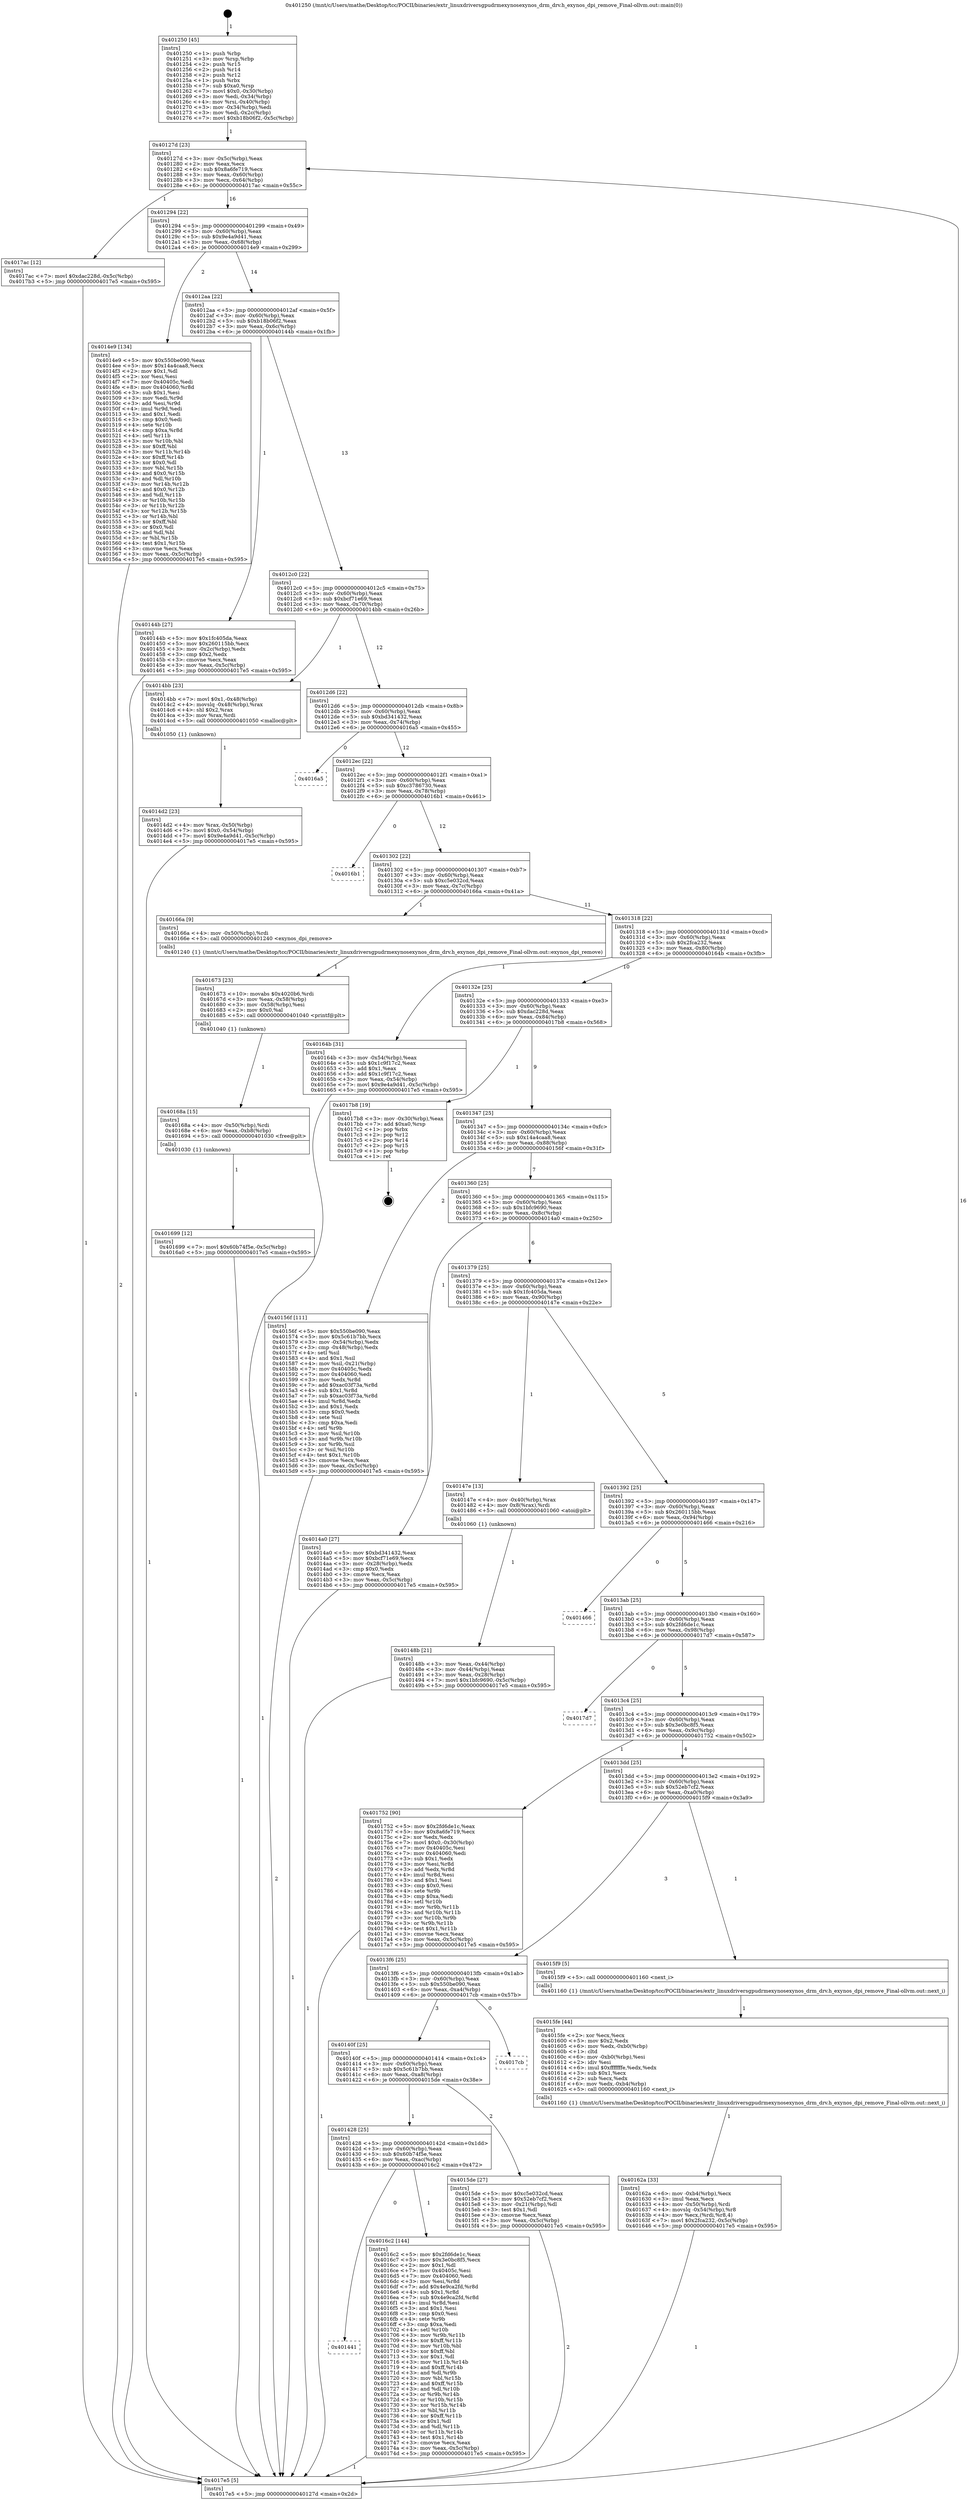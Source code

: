 digraph "0x401250" {
  label = "0x401250 (/mnt/c/Users/mathe/Desktop/tcc/POCII/binaries/extr_linuxdriversgpudrmexynosexynos_drm_drv.h_exynos_dpi_remove_Final-ollvm.out::main(0))"
  labelloc = "t"
  node[shape=record]

  Entry [label="",width=0.3,height=0.3,shape=circle,fillcolor=black,style=filled]
  "0x40127d" [label="{
     0x40127d [23]\l
     | [instrs]\l
     &nbsp;&nbsp;0x40127d \<+3\>: mov -0x5c(%rbp),%eax\l
     &nbsp;&nbsp;0x401280 \<+2\>: mov %eax,%ecx\l
     &nbsp;&nbsp;0x401282 \<+6\>: sub $0x8a6fe719,%ecx\l
     &nbsp;&nbsp;0x401288 \<+3\>: mov %eax,-0x60(%rbp)\l
     &nbsp;&nbsp;0x40128b \<+3\>: mov %ecx,-0x64(%rbp)\l
     &nbsp;&nbsp;0x40128e \<+6\>: je 00000000004017ac \<main+0x55c\>\l
  }"]
  "0x4017ac" [label="{
     0x4017ac [12]\l
     | [instrs]\l
     &nbsp;&nbsp;0x4017ac \<+7\>: movl $0xdac228d,-0x5c(%rbp)\l
     &nbsp;&nbsp;0x4017b3 \<+5\>: jmp 00000000004017e5 \<main+0x595\>\l
  }"]
  "0x401294" [label="{
     0x401294 [22]\l
     | [instrs]\l
     &nbsp;&nbsp;0x401294 \<+5\>: jmp 0000000000401299 \<main+0x49\>\l
     &nbsp;&nbsp;0x401299 \<+3\>: mov -0x60(%rbp),%eax\l
     &nbsp;&nbsp;0x40129c \<+5\>: sub $0x9e4a9d41,%eax\l
     &nbsp;&nbsp;0x4012a1 \<+3\>: mov %eax,-0x68(%rbp)\l
     &nbsp;&nbsp;0x4012a4 \<+6\>: je 00000000004014e9 \<main+0x299\>\l
  }"]
  Exit [label="",width=0.3,height=0.3,shape=circle,fillcolor=black,style=filled,peripheries=2]
  "0x4014e9" [label="{
     0x4014e9 [134]\l
     | [instrs]\l
     &nbsp;&nbsp;0x4014e9 \<+5\>: mov $0x550be090,%eax\l
     &nbsp;&nbsp;0x4014ee \<+5\>: mov $0x14a4caa8,%ecx\l
     &nbsp;&nbsp;0x4014f3 \<+2\>: mov $0x1,%dl\l
     &nbsp;&nbsp;0x4014f5 \<+2\>: xor %esi,%esi\l
     &nbsp;&nbsp;0x4014f7 \<+7\>: mov 0x40405c,%edi\l
     &nbsp;&nbsp;0x4014fe \<+8\>: mov 0x404060,%r8d\l
     &nbsp;&nbsp;0x401506 \<+3\>: sub $0x1,%esi\l
     &nbsp;&nbsp;0x401509 \<+3\>: mov %edi,%r9d\l
     &nbsp;&nbsp;0x40150c \<+3\>: add %esi,%r9d\l
     &nbsp;&nbsp;0x40150f \<+4\>: imul %r9d,%edi\l
     &nbsp;&nbsp;0x401513 \<+3\>: and $0x1,%edi\l
     &nbsp;&nbsp;0x401516 \<+3\>: cmp $0x0,%edi\l
     &nbsp;&nbsp;0x401519 \<+4\>: sete %r10b\l
     &nbsp;&nbsp;0x40151d \<+4\>: cmp $0xa,%r8d\l
     &nbsp;&nbsp;0x401521 \<+4\>: setl %r11b\l
     &nbsp;&nbsp;0x401525 \<+3\>: mov %r10b,%bl\l
     &nbsp;&nbsp;0x401528 \<+3\>: xor $0xff,%bl\l
     &nbsp;&nbsp;0x40152b \<+3\>: mov %r11b,%r14b\l
     &nbsp;&nbsp;0x40152e \<+4\>: xor $0xff,%r14b\l
     &nbsp;&nbsp;0x401532 \<+3\>: xor $0x0,%dl\l
     &nbsp;&nbsp;0x401535 \<+3\>: mov %bl,%r15b\l
     &nbsp;&nbsp;0x401538 \<+4\>: and $0x0,%r15b\l
     &nbsp;&nbsp;0x40153c \<+3\>: and %dl,%r10b\l
     &nbsp;&nbsp;0x40153f \<+3\>: mov %r14b,%r12b\l
     &nbsp;&nbsp;0x401542 \<+4\>: and $0x0,%r12b\l
     &nbsp;&nbsp;0x401546 \<+3\>: and %dl,%r11b\l
     &nbsp;&nbsp;0x401549 \<+3\>: or %r10b,%r15b\l
     &nbsp;&nbsp;0x40154c \<+3\>: or %r11b,%r12b\l
     &nbsp;&nbsp;0x40154f \<+3\>: xor %r12b,%r15b\l
     &nbsp;&nbsp;0x401552 \<+3\>: or %r14b,%bl\l
     &nbsp;&nbsp;0x401555 \<+3\>: xor $0xff,%bl\l
     &nbsp;&nbsp;0x401558 \<+3\>: or $0x0,%dl\l
     &nbsp;&nbsp;0x40155b \<+2\>: and %dl,%bl\l
     &nbsp;&nbsp;0x40155d \<+3\>: or %bl,%r15b\l
     &nbsp;&nbsp;0x401560 \<+4\>: test $0x1,%r15b\l
     &nbsp;&nbsp;0x401564 \<+3\>: cmovne %ecx,%eax\l
     &nbsp;&nbsp;0x401567 \<+3\>: mov %eax,-0x5c(%rbp)\l
     &nbsp;&nbsp;0x40156a \<+5\>: jmp 00000000004017e5 \<main+0x595\>\l
  }"]
  "0x4012aa" [label="{
     0x4012aa [22]\l
     | [instrs]\l
     &nbsp;&nbsp;0x4012aa \<+5\>: jmp 00000000004012af \<main+0x5f\>\l
     &nbsp;&nbsp;0x4012af \<+3\>: mov -0x60(%rbp),%eax\l
     &nbsp;&nbsp;0x4012b2 \<+5\>: sub $0xb18b06f2,%eax\l
     &nbsp;&nbsp;0x4012b7 \<+3\>: mov %eax,-0x6c(%rbp)\l
     &nbsp;&nbsp;0x4012ba \<+6\>: je 000000000040144b \<main+0x1fb\>\l
  }"]
  "0x401441" [label="{
     0x401441\l
  }", style=dashed]
  "0x40144b" [label="{
     0x40144b [27]\l
     | [instrs]\l
     &nbsp;&nbsp;0x40144b \<+5\>: mov $0x1fc405da,%eax\l
     &nbsp;&nbsp;0x401450 \<+5\>: mov $0x260115bb,%ecx\l
     &nbsp;&nbsp;0x401455 \<+3\>: mov -0x2c(%rbp),%edx\l
     &nbsp;&nbsp;0x401458 \<+3\>: cmp $0x2,%edx\l
     &nbsp;&nbsp;0x40145b \<+3\>: cmovne %ecx,%eax\l
     &nbsp;&nbsp;0x40145e \<+3\>: mov %eax,-0x5c(%rbp)\l
     &nbsp;&nbsp;0x401461 \<+5\>: jmp 00000000004017e5 \<main+0x595\>\l
  }"]
  "0x4012c0" [label="{
     0x4012c0 [22]\l
     | [instrs]\l
     &nbsp;&nbsp;0x4012c0 \<+5\>: jmp 00000000004012c5 \<main+0x75\>\l
     &nbsp;&nbsp;0x4012c5 \<+3\>: mov -0x60(%rbp),%eax\l
     &nbsp;&nbsp;0x4012c8 \<+5\>: sub $0xbcf71e69,%eax\l
     &nbsp;&nbsp;0x4012cd \<+3\>: mov %eax,-0x70(%rbp)\l
     &nbsp;&nbsp;0x4012d0 \<+6\>: je 00000000004014bb \<main+0x26b\>\l
  }"]
  "0x4017e5" [label="{
     0x4017e5 [5]\l
     | [instrs]\l
     &nbsp;&nbsp;0x4017e5 \<+5\>: jmp 000000000040127d \<main+0x2d\>\l
  }"]
  "0x401250" [label="{
     0x401250 [45]\l
     | [instrs]\l
     &nbsp;&nbsp;0x401250 \<+1\>: push %rbp\l
     &nbsp;&nbsp;0x401251 \<+3\>: mov %rsp,%rbp\l
     &nbsp;&nbsp;0x401254 \<+2\>: push %r15\l
     &nbsp;&nbsp;0x401256 \<+2\>: push %r14\l
     &nbsp;&nbsp;0x401258 \<+2\>: push %r12\l
     &nbsp;&nbsp;0x40125a \<+1\>: push %rbx\l
     &nbsp;&nbsp;0x40125b \<+7\>: sub $0xa0,%rsp\l
     &nbsp;&nbsp;0x401262 \<+7\>: movl $0x0,-0x30(%rbp)\l
     &nbsp;&nbsp;0x401269 \<+3\>: mov %edi,-0x34(%rbp)\l
     &nbsp;&nbsp;0x40126c \<+4\>: mov %rsi,-0x40(%rbp)\l
     &nbsp;&nbsp;0x401270 \<+3\>: mov -0x34(%rbp),%edi\l
     &nbsp;&nbsp;0x401273 \<+3\>: mov %edi,-0x2c(%rbp)\l
     &nbsp;&nbsp;0x401276 \<+7\>: movl $0xb18b06f2,-0x5c(%rbp)\l
  }"]
  "0x4016c2" [label="{
     0x4016c2 [144]\l
     | [instrs]\l
     &nbsp;&nbsp;0x4016c2 \<+5\>: mov $0x2fd6de1c,%eax\l
     &nbsp;&nbsp;0x4016c7 \<+5\>: mov $0x3e0bc8f5,%ecx\l
     &nbsp;&nbsp;0x4016cc \<+2\>: mov $0x1,%dl\l
     &nbsp;&nbsp;0x4016ce \<+7\>: mov 0x40405c,%esi\l
     &nbsp;&nbsp;0x4016d5 \<+7\>: mov 0x404060,%edi\l
     &nbsp;&nbsp;0x4016dc \<+3\>: mov %esi,%r8d\l
     &nbsp;&nbsp;0x4016df \<+7\>: add $0x4e9ca2fd,%r8d\l
     &nbsp;&nbsp;0x4016e6 \<+4\>: sub $0x1,%r8d\l
     &nbsp;&nbsp;0x4016ea \<+7\>: sub $0x4e9ca2fd,%r8d\l
     &nbsp;&nbsp;0x4016f1 \<+4\>: imul %r8d,%esi\l
     &nbsp;&nbsp;0x4016f5 \<+3\>: and $0x1,%esi\l
     &nbsp;&nbsp;0x4016f8 \<+3\>: cmp $0x0,%esi\l
     &nbsp;&nbsp;0x4016fb \<+4\>: sete %r9b\l
     &nbsp;&nbsp;0x4016ff \<+3\>: cmp $0xa,%edi\l
     &nbsp;&nbsp;0x401702 \<+4\>: setl %r10b\l
     &nbsp;&nbsp;0x401706 \<+3\>: mov %r9b,%r11b\l
     &nbsp;&nbsp;0x401709 \<+4\>: xor $0xff,%r11b\l
     &nbsp;&nbsp;0x40170d \<+3\>: mov %r10b,%bl\l
     &nbsp;&nbsp;0x401710 \<+3\>: xor $0xff,%bl\l
     &nbsp;&nbsp;0x401713 \<+3\>: xor $0x1,%dl\l
     &nbsp;&nbsp;0x401716 \<+3\>: mov %r11b,%r14b\l
     &nbsp;&nbsp;0x401719 \<+4\>: and $0xff,%r14b\l
     &nbsp;&nbsp;0x40171d \<+3\>: and %dl,%r9b\l
     &nbsp;&nbsp;0x401720 \<+3\>: mov %bl,%r15b\l
     &nbsp;&nbsp;0x401723 \<+4\>: and $0xff,%r15b\l
     &nbsp;&nbsp;0x401727 \<+3\>: and %dl,%r10b\l
     &nbsp;&nbsp;0x40172a \<+3\>: or %r9b,%r14b\l
     &nbsp;&nbsp;0x40172d \<+3\>: or %r10b,%r15b\l
     &nbsp;&nbsp;0x401730 \<+3\>: xor %r15b,%r14b\l
     &nbsp;&nbsp;0x401733 \<+3\>: or %bl,%r11b\l
     &nbsp;&nbsp;0x401736 \<+4\>: xor $0xff,%r11b\l
     &nbsp;&nbsp;0x40173a \<+3\>: or $0x1,%dl\l
     &nbsp;&nbsp;0x40173d \<+3\>: and %dl,%r11b\l
     &nbsp;&nbsp;0x401740 \<+3\>: or %r11b,%r14b\l
     &nbsp;&nbsp;0x401743 \<+4\>: test $0x1,%r14b\l
     &nbsp;&nbsp;0x401747 \<+3\>: cmovne %ecx,%eax\l
     &nbsp;&nbsp;0x40174a \<+3\>: mov %eax,-0x5c(%rbp)\l
     &nbsp;&nbsp;0x40174d \<+5\>: jmp 00000000004017e5 \<main+0x595\>\l
  }"]
  "0x4014bb" [label="{
     0x4014bb [23]\l
     | [instrs]\l
     &nbsp;&nbsp;0x4014bb \<+7\>: movl $0x1,-0x48(%rbp)\l
     &nbsp;&nbsp;0x4014c2 \<+4\>: movslq -0x48(%rbp),%rax\l
     &nbsp;&nbsp;0x4014c6 \<+4\>: shl $0x2,%rax\l
     &nbsp;&nbsp;0x4014ca \<+3\>: mov %rax,%rdi\l
     &nbsp;&nbsp;0x4014cd \<+5\>: call 0000000000401050 \<malloc@plt\>\l
     | [calls]\l
     &nbsp;&nbsp;0x401050 \{1\} (unknown)\l
  }"]
  "0x4012d6" [label="{
     0x4012d6 [22]\l
     | [instrs]\l
     &nbsp;&nbsp;0x4012d6 \<+5\>: jmp 00000000004012db \<main+0x8b\>\l
     &nbsp;&nbsp;0x4012db \<+3\>: mov -0x60(%rbp),%eax\l
     &nbsp;&nbsp;0x4012de \<+5\>: sub $0xbd341432,%eax\l
     &nbsp;&nbsp;0x4012e3 \<+3\>: mov %eax,-0x74(%rbp)\l
     &nbsp;&nbsp;0x4012e6 \<+6\>: je 00000000004016a5 \<main+0x455\>\l
  }"]
  "0x401699" [label="{
     0x401699 [12]\l
     | [instrs]\l
     &nbsp;&nbsp;0x401699 \<+7\>: movl $0x60b74f5e,-0x5c(%rbp)\l
     &nbsp;&nbsp;0x4016a0 \<+5\>: jmp 00000000004017e5 \<main+0x595\>\l
  }"]
  "0x4016a5" [label="{
     0x4016a5\l
  }", style=dashed]
  "0x4012ec" [label="{
     0x4012ec [22]\l
     | [instrs]\l
     &nbsp;&nbsp;0x4012ec \<+5\>: jmp 00000000004012f1 \<main+0xa1\>\l
     &nbsp;&nbsp;0x4012f1 \<+3\>: mov -0x60(%rbp),%eax\l
     &nbsp;&nbsp;0x4012f4 \<+5\>: sub $0xc3786730,%eax\l
     &nbsp;&nbsp;0x4012f9 \<+3\>: mov %eax,-0x78(%rbp)\l
     &nbsp;&nbsp;0x4012fc \<+6\>: je 00000000004016b1 \<main+0x461\>\l
  }"]
  "0x40168a" [label="{
     0x40168a [15]\l
     | [instrs]\l
     &nbsp;&nbsp;0x40168a \<+4\>: mov -0x50(%rbp),%rdi\l
     &nbsp;&nbsp;0x40168e \<+6\>: mov %eax,-0xb8(%rbp)\l
     &nbsp;&nbsp;0x401694 \<+5\>: call 0000000000401030 \<free@plt\>\l
     | [calls]\l
     &nbsp;&nbsp;0x401030 \{1\} (unknown)\l
  }"]
  "0x4016b1" [label="{
     0x4016b1\l
  }", style=dashed]
  "0x401302" [label="{
     0x401302 [22]\l
     | [instrs]\l
     &nbsp;&nbsp;0x401302 \<+5\>: jmp 0000000000401307 \<main+0xb7\>\l
     &nbsp;&nbsp;0x401307 \<+3\>: mov -0x60(%rbp),%eax\l
     &nbsp;&nbsp;0x40130a \<+5\>: sub $0xc5e032cd,%eax\l
     &nbsp;&nbsp;0x40130f \<+3\>: mov %eax,-0x7c(%rbp)\l
     &nbsp;&nbsp;0x401312 \<+6\>: je 000000000040166a \<main+0x41a\>\l
  }"]
  "0x401673" [label="{
     0x401673 [23]\l
     | [instrs]\l
     &nbsp;&nbsp;0x401673 \<+10\>: movabs $0x4020b6,%rdi\l
     &nbsp;&nbsp;0x40167d \<+3\>: mov %eax,-0x58(%rbp)\l
     &nbsp;&nbsp;0x401680 \<+3\>: mov -0x58(%rbp),%esi\l
     &nbsp;&nbsp;0x401683 \<+2\>: mov $0x0,%al\l
     &nbsp;&nbsp;0x401685 \<+5\>: call 0000000000401040 \<printf@plt\>\l
     | [calls]\l
     &nbsp;&nbsp;0x401040 \{1\} (unknown)\l
  }"]
  "0x40166a" [label="{
     0x40166a [9]\l
     | [instrs]\l
     &nbsp;&nbsp;0x40166a \<+4\>: mov -0x50(%rbp),%rdi\l
     &nbsp;&nbsp;0x40166e \<+5\>: call 0000000000401240 \<exynos_dpi_remove\>\l
     | [calls]\l
     &nbsp;&nbsp;0x401240 \{1\} (/mnt/c/Users/mathe/Desktop/tcc/POCII/binaries/extr_linuxdriversgpudrmexynosexynos_drm_drv.h_exynos_dpi_remove_Final-ollvm.out::exynos_dpi_remove)\l
  }"]
  "0x401318" [label="{
     0x401318 [22]\l
     | [instrs]\l
     &nbsp;&nbsp;0x401318 \<+5\>: jmp 000000000040131d \<main+0xcd\>\l
     &nbsp;&nbsp;0x40131d \<+3\>: mov -0x60(%rbp),%eax\l
     &nbsp;&nbsp;0x401320 \<+5\>: sub $0x2fca232,%eax\l
     &nbsp;&nbsp;0x401325 \<+3\>: mov %eax,-0x80(%rbp)\l
     &nbsp;&nbsp;0x401328 \<+6\>: je 000000000040164b \<main+0x3fb\>\l
  }"]
  "0x40162a" [label="{
     0x40162a [33]\l
     | [instrs]\l
     &nbsp;&nbsp;0x40162a \<+6\>: mov -0xb4(%rbp),%ecx\l
     &nbsp;&nbsp;0x401630 \<+3\>: imul %eax,%ecx\l
     &nbsp;&nbsp;0x401633 \<+4\>: mov -0x50(%rbp),%rdi\l
     &nbsp;&nbsp;0x401637 \<+4\>: movslq -0x54(%rbp),%r8\l
     &nbsp;&nbsp;0x40163b \<+4\>: mov %ecx,(%rdi,%r8,4)\l
     &nbsp;&nbsp;0x40163f \<+7\>: movl $0x2fca232,-0x5c(%rbp)\l
     &nbsp;&nbsp;0x401646 \<+5\>: jmp 00000000004017e5 \<main+0x595\>\l
  }"]
  "0x40164b" [label="{
     0x40164b [31]\l
     | [instrs]\l
     &nbsp;&nbsp;0x40164b \<+3\>: mov -0x54(%rbp),%eax\l
     &nbsp;&nbsp;0x40164e \<+5\>: sub $0x1c9f17c2,%eax\l
     &nbsp;&nbsp;0x401653 \<+3\>: add $0x1,%eax\l
     &nbsp;&nbsp;0x401656 \<+5\>: add $0x1c9f17c2,%eax\l
     &nbsp;&nbsp;0x40165b \<+3\>: mov %eax,-0x54(%rbp)\l
     &nbsp;&nbsp;0x40165e \<+7\>: movl $0x9e4a9d41,-0x5c(%rbp)\l
     &nbsp;&nbsp;0x401665 \<+5\>: jmp 00000000004017e5 \<main+0x595\>\l
  }"]
  "0x40132e" [label="{
     0x40132e [25]\l
     | [instrs]\l
     &nbsp;&nbsp;0x40132e \<+5\>: jmp 0000000000401333 \<main+0xe3\>\l
     &nbsp;&nbsp;0x401333 \<+3\>: mov -0x60(%rbp),%eax\l
     &nbsp;&nbsp;0x401336 \<+5\>: sub $0xdac228d,%eax\l
     &nbsp;&nbsp;0x40133b \<+6\>: mov %eax,-0x84(%rbp)\l
     &nbsp;&nbsp;0x401341 \<+6\>: je 00000000004017b8 \<main+0x568\>\l
  }"]
  "0x4015fe" [label="{
     0x4015fe [44]\l
     | [instrs]\l
     &nbsp;&nbsp;0x4015fe \<+2\>: xor %ecx,%ecx\l
     &nbsp;&nbsp;0x401600 \<+5\>: mov $0x2,%edx\l
     &nbsp;&nbsp;0x401605 \<+6\>: mov %edx,-0xb0(%rbp)\l
     &nbsp;&nbsp;0x40160b \<+1\>: cltd\l
     &nbsp;&nbsp;0x40160c \<+6\>: mov -0xb0(%rbp),%esi\l
     &nbsp;&nbsp;0x401612 \<+2\>: idiv %esi\l
     &nbsp;&nbsp;0x401614 \<+6\>: imul $0xfffffffe,%edx,%edx\l
     &nbsp;&nbsp;0x40161a \<+3\>: sub $0x1,%ecx\l
     &nbsp;&nbsp;0x40161d \<+2\>: sub %ecx,%edx\l
     &nbsp;&nbsp;0x40161f \<+6\>: mov %edx,-0xb4(%rbp)\l
     &nbsp;&nbsp;0x401625 \<+5\>: call 0000000000401160 \<next_i\>\l
     | [calls]\l
     &nbsp;&nbsp;0x401160 \{1\} (/mnt/c/Users/mathe/Desktop/tcc/POCII/binaries/extr_linuxdriversgpudrmexynosexynos_drm_drv.h_exynos_dpi_remove_Final-ollvm.out::next_i)\l
  }"]
  "0x4017b8" [label="{
     0x4017b8 [19]\l
     | [instrs]\l
     &nbsp;&nbsp;0x4017b8 \<+3\>: mov -0x30(%rbp),%eax\l
     &nbsp;&nbsp;0x4017bb \<+7\>: add $0xa0,%rsp\l
     &nbsp;&nbsp;0x4017c2 \<+1\>: pop %rbx\l
     &nbsp;&nbsp;0x4017c3 \<+2\>: pop %r12\l
     &nbsp;&nbsp;0x4017c5 \<+2\>: pop %r14\l
     &nbsp;&nbsp;0x4017c7 \<+2\>: pop %r15\l
     &nbsp;&nbsp;0x4017c9 \<+1\>: pop %rbp\l
     &nbsp;&nbsp;0x4017ca \<+1\>: ret\l
  }"]
  "0x401347" [label="{
     0x401347 [25]\l
     | [instrs]\l
     &nbsp;&nbsp;0x401347 \<+5\>: jmp 000000000040134c \<main+0xfc\>\l
     &nbsp;&nbsp;0x40134c \<+3\>: mov -0x60(%rbp),%eax\l
     &nbsp;&nbsp;0x40134f \<+5\>: sub $0x14a4caa8,%eax\l
     &nbsp;&nbsp;0x401354 \<+6\>: mov %eax,-0x88(%rbp)\l
     &nbsp;&nbsp;0x40135a \<+6\>: je 000000000040156f \<main+0x31f\>\l
  }"]
  "0x401428" [label="{
     0x401428 [25]\l
     | [instrs]\l
     &nbsp;&nbsp;0x401428 \<+5\>: jmp 000000000040142d \<main+0x1dd\>\l
     &nbsp;&nbsp;0x40142d \<+3\>: mov -0x60(%rbp),%eax\l
     &nbsp;&nbsp;0x401430 \<+5\>: sub $0x60b74f5e,%eax\l
     &nbsp;&nbsp;0x401435 \<+6\>: mov %eax,-0xac(%rbp)\l
     &nbsp;&nbsp;0x40143b \<+6\>: je 00000000004016c2 \<main+0x472\>\l
  }"]
  "0x40156f" [label="{
     0x40156f [111]\l
     | [instrs]\l
     &nbsp;&nbsp;0x40156f \<+5\>: mov $0x550be090,%eax\l
     &nbsp;&nbsp;0x401574 \<+5\>: mov $0x5c61b7bb,%ecx\l
     &nbsp;&nbsp;0x401579 \<+3\>: mov -0x54(%rbp),%edx\l
     &nbsp;&nbsp;0x40157c \<+3\>: cmp -0x48(%rbp),%edx\l
     &nbsp;&nbsp;0x40157f \<+4\>: setl %sil\l
     &nbsp;&nbsp;0x401583 \<+4\>: and $0x1,%sil\l
     &nbsp;&nbsp;0x401587 \<+4\>: mov %sil,-0x21(%rbp)\l
     &nbsp;&nbsp;0x40158b \<+7\>: mov 0x40405c,%edx\l
     &nbsp;&nbsp;0x401592 \<+7\>: mov 0x404060,%edi\l
     &nbsp;&nbsp;0x401599 \<+3\>: mov %edx,%r8d\l
     &nbsp;&nbsp;0x40159c \<+7\>: add $0xac03f73a,%r8d\l
     &nbsp;&nbsp;0x4015a3 \<+4\>: sub $0x1,%r8d\l
     &nbsp;&nbsp;0x4015a7 \<+7\>: sub $0xac03f73a,%r8d\l
     &nbsp;&nbsp;0x4015ae \<+4\>: imul %r8d,%edx\l
     &nbsp;&nbsp;0x4015b2 \<+3\>: and $0x1,%edx\l
     &nbsp;&nbsp;0x4015b5 \<+3\>: cmp $0x0,%edx\l
     &nbsp;&nbsp;0x4015b8 \<+4\>: sete %sil\l
     &nbsp;&nbsp;0x4015bc \<+3\>: cmp $0xa,%edi\l
     &nbsp;&nbsp;0x4015bf \<+4\>: setl %r9b\l
     &nbsp;&nbsp;0x4015c3 \<+3\>: mov %sil,%r10b\l
     &nbsp;&nbsp;0x4015c6 \<+3\>: and %r9b,%r10b\l
     &nbsp;&nbsp;0x4015c9 \<+3\>: xor %r9b,%sil\l
     &nbsp;&nbsp;0x4015cc \<+3\>: or %sil,%r10b\l
     &nbsp;&nbsp;0x4015cf \<+4\>: test $0x1,%r10b\l
     &nbsp;&nbsp;0x4015d3 \<+3\>: cmovne %ecx,%eax\l
     &nbsp;&nbsp;0x4015d6 \<+3\>: mov %eax,-0x5c(%rbp)\l
     &nbsp;&nbsp;0x4015d9 \<+5\>: jmp 00000000004017e5 \<main+0x595\>\l
  }"]
  "0x401360" [label="{
     0x401360 [25]\l
     | [instrs]\l
     &nbsp;&nbsp;0x401360 \<+5\>: jmp 0000000000401365 \<main+0x115\>\l
     &nbsp;&nbsp;0x401365 \<+3\>: mov -0x60(%rbp),%eax\l
     &nbsp;&nbsp;0x401368 \<+5\>: sub $0x1bfc9690,%eax\l
     &nbsp;&nbsp;0x40136d \<+6\>: mov %eax,-0x8c(%rbp)\l
     &nbsp;&nbsp;0x401373 \<+6\>: je 00000000004014a0 \<main+0x250\>\l
  }"]
  "0x4015de" [label="{
     0x4015de [27]\l
     | [instrs]\l
     &nbsp;&nbsp;0x4015de \<+5\>: mov $0xc5e032cd,%eax\l
     &nbsp;&nbsp;0x4015e3 \<+5\>: mov $0x52eb7cf2,%ecx\l
     &nbsp;&nbsp;0x4015e8 \<+3\>: mov -0x21(%rbp),%dl\l
     &nbsp;&nbsp;0x4015eb \<+3\>: test $0x1,%dl\l
     &nbsp;&nbsp;0x4015ee \<+3\>: cmovne %ecx,%eax\l
     &nbsp;&nbsp;0x4015f1 \<+3\>: mov %eax,-0x5c(%rbp)\l
     &nbsp;&nbsp;0x4015f4 \<+5\>: jmp 00000000004017e5 \<main+0x595\>\l
  }"]
  "0x4014a0" [label="{
     0x4014a0 [27]\l
     | [instrs]\l
     &nbsp;&nbsp;0x4014a0 \<+5\>: mov $0xbd341432,%eax\l
     &nbsp;&nbsp;0x4014a5 \<+5\>: mov $0xbcf71e69,%ecx\l
     &nbsp;&nbsp;0x4014aa \<+3\>: mov -0x28(%rbp),%edx\l
     &nbsp;&nbsp;0x4014ad \<+3\>: cmp $0x0,%edx\l
     &nbsp;&nbsp;0x4014b0 \<+3\>: cmove %ecx,%eax\l
     &nbsp;&nbsp;0x4014b3 \<+3\>: mov %eax,-0x5c(%rbp)\l
     &nbsp;&nbsp;0x4014b6 \<+5\>: jmp 00000000004017e5 \<main+0x595\>\l
  }"]
  "0x401379" [label="{
     0x401379 [25]\l
     | [instrs]\l
     &nbsp;&nbsp;0x401379 \<+5\>: jmp 000000000040137e \<main+0x12e\>\l
     &nbsp;&nbsp;0x40137e \<+3\>: mov -0x60(%rbp),%eax\l
     &nbsp;&nbsp;0x401381 \<+5\>: sub $0x1fc405da,%eax\l
     &nbsp;&nbsp;0x401386 \<+6\>: mov %eax,-0x90(%rbp)\l
     &nbsp;&nbsp;0x40138c \<+6\>: je 000000000040147e \<main+0x22e\>\l
  }"]
  "0x40140f" [label="{
     0x40140f [25]\l
     | [instrs]\l
     &nbsp;&nbsp;0x40140f \<+5\>: jmp 0000000000401414 \<main+0x1c4\>\l
     &nbsp;&nbsp;0x401414 \<+3\>: mov -0x60(%rbp),%eax\l
     &nbsp;&nbsp;0x401417 \<+5\>: sub $0x5c61b7bb,%eax\l
     &nbsp;&nbsp;0x40141c \<+6\>: mov %eax,-0xa8(%rbp)\l
     &nbsp;&nbsp;0x401422 \<+6\>: je 00000000004015de \<main+0x38e\>\l
  }"]
  "0x40147e" [label="{
     0x40147e [13]\l
     | [instrs]\l
     &nbsp;&nbsp;0x40147e \<+4\>: mov -0x40(%rbp),%rax\l
     &nbsp;&nbsp;0x401482 \<+4\>: mov 0x8(%rax),%rdi\l
     &nbsp;&nbsp;0x401486 \<+5\>: call 0000000000401060 \<atoi@plt\>\l
     | [calls]\l
     &nbsp;&nbsp;0x401060 \{1\} (unknown)\l
  }"]
  "0x401392" [label="{
     0x401392 [25]\l
     | [instrs]\l
     &nbsp;&nbsp;0x401392 \<+5\>: jmp 0000000000401397 \<main+0x147\>\l
     &nbsp;&nbsp;0x401397 \<+3\>: mov -0x60(%rbp),%eax\l
     &nbsp;&nbsp;0x40139a \<+5\>: sub $0x260115bb,%eax\l
     &nbsp;&nbsp;0x40139f \<+6\>: mov %eax,-0x94(%rbp)\l
     &nbsp;&nbsp;0x4013a5 \<+6\>: je 0000000000401466 \<main+0x216\>\l
  }"]
  "0x40148b" [label="{
     0x40148b [21]\l
     | [instrs]\l
     &nbsp;&nbsp;0x40148b \<+3\>: mov %eax,-0x44(%rbp)\l
     &nbsp;&nbsp;0x40148e \<+3\>: mov -0x44(%rbp),%eax\l
     &nbsp;&nbsp;0x401491 \<+3\>: mov %eax,-0x28(%rbp)\l
     &nbsp;&nbsp;0x401494 \<+7\>: movl $0x1bfc9690,-0x5c(%rbp)\l
     &nbsp;&nbsp;0x40149b \<+5\>: jmp 00000000004017e5 \<main+0x595\>\l
  }"]
  "0x4014d2" [label="{
     0x4014d2 [23]\l
     | [instrs]\l
     &nbsp;&nbsp;0x4014d2 \<+4\>: mov %rax,-0x50(%rbp)\l
     &nbsp;&nbsp;0x4014d6 \<+7\>: movl $0x0,-0x54(%rbp)\l
     &nbsp;&nbsp;0x4014dd \<+7\>: movl $0x9e4a9d41,-0x5c(%rbp)\l
     &nbsp;&nbsp;0x4014e4 \<+5\>: jmp 00000000004017e5 \<main+0x595\>\l
  }"]
  "0x4017cb" [label="{
     0x4017cb\l
  }", style=dashed]
  "0x401466" [label="{
     0x401466\l
  }", style=dashed]
  "0x4013ab" [label="{
     0x4013ab [25]\l
     | [instrs]\l
     &nbsp;&nbsp;0x4013ab \<+5\>: jmp 00000000004013b0 \<main+0x160\>\l
     &nbsp;&nbsp;0x4013b0 \<+3\>: mov -0x60(%rbp),%eax\l
     &nbsp;&nbsp;0x4013b3 \<+5\>: sub $0x2fd6de1c,%eax\l
     &nbsp;&nbsp;0x4013b8 \<+6\>: mov %eax,-0x98(%rbp)\l
     &nbsp;&nbsp;0x4013be \<+6\>: je 00000000004017d7 \<main+0x587\>\l
  }"]
  "0x4013f6" [label="{
     0x4013f6 [25]\l
     | [instrs]\l
     &nbsp;&nbsp;0x4013f6 \<+5\>: jmp 00000000004013fb \<main+0x1ab\>\l
     &nbsp;&nbsp;0x4013fb \<+3\>: mov -0x60(%rbp),%eax\l
     &nbsp;&nbsp;0x4013fe \<+5\>: sub $0x550be090,%eax\l
     &nbsp;&nbsp;0x401403 \<+6\>: mov %eax,-0xa4(%rbp)\l
     &nbsp;&nbsp;0x401409 \<+6\>: je 00000000004017cb \<main+0x57b\>\l
  }"]
  "0x4017d7" [label="{
     0x4017d7\l
  }", style=dashed]
  "0x4013c4" [label="{
     0x4013c4 [25]\l
     | [instrs]\l
     &nbsp;&nbsp;0x4013c4 \<+5\>: jmp 00000000004013c9 \<main+0x179\>\l
     &nbsp;&nbsp;0x4013c9 \<+3\>: mov -0x60(%rbp),%eax\l
     &nbsp;&nbsp;0x4013cc \<+5\>: sub $0x3e0bc8f5,%eax\l
     &nbsp;&nbsp;0x4013d1 \<+6\>: mov %eax,-0x9c(%rbp)\l
     &nbsp;&nbsp;0x4013d7 \<+6\>: je 0000000000401752 \<main+0x502\>\l
  }"]
  "0x4015f9" [label="{
     0x4015f9 [5]\l
     | [instrs]\l
     &nbsp;&nbsp;0x4015f9 \<+5\>: call 0000000000401160 \<next_i\>\l
     | [calls]\l
     &nbsp;&nbsp;0x401160 \{1\} (/mnt/c/Users/mathe/Desktop/tcc/POCII/binaries/extr_linuxdriversgpudrmexynosexynos_drm_drv.h_exynos_dpi_remove_Final-ollvm.out::next_i)\l
  }"]
  "0x401752" [label="{
     0x401752 [90]\l
     | [instrs]\l
     &nbsp;&nbsp;0x401752 \<+5\>: mov $0x2fd6de1c,%eax\l
     &nbsp;&nbsp;0x401757 \<+5\>: mov $0x8a6fe719,%ecx\l
     &nbsp;&nbsp;0x40175c \<+2\>: xor %edx,%edx\l
     &nbsp;&nbsp;0x40175e \<+7\>: movl $0x0,-0x30(%rbp)\l
     &nbsp;&nbsp;0x401765 \<+7\>: mov 0x40405c,%esi\l
     &nbsp;&nbsp;0x40176c \<+7\>: mov 0x404060,%edi\l
     &nbsp;&nbsp;0x401773 \<+3\>: sub $0x1,%edx\l
     &nbsp;&nbsp;0x401776 \<+3\>: mov %esi,%r8d\l
     &nbsp;&nbsp;0x401779 \<+3\>: add %edx,%r8d\l
     &nbsp;&nbsp;0x40177c \<+4\>: imul %r8d,%esi\l
     &nbsp;&nbsp;0x401780 \<+3\>: and $0x1,%esi\l
     &nbsp;&nbsp;0x401783 \<+3\>: cmp $0x0,%esi\l
     &nbsp;&nbsp;0x401786 \<+4\>: sete %r9b\l
     &nbsp;&nbsp;0x40178a \<+3\>: cmp $0xa,%edi\l
     &nbsp;&nbsp;0x40178d \<+4\>: setl %r10b\l
     &nbsp;&nbsp;0x401791 \<+3\>: mov %r9b,%r11b\l
     &nbsp;&nbsp;0x401794 \<+3\>: and %r10b,%r11b\l
     &nbsp;&nbsp;0x401797 \<+3\>: xor %r10b,%r9b\l
     &nbsp;&nbsp;0x40179a \<+3\>: or %r9b,%r11b\l
     &nbsp;&nbsp;0x40179d \<+4\>: test $0x1,%r11b\l
     &nbsp;&nbsp;0x4017a1 \<+3\>: cmovne %ecx,%eax\l
     &nbsp;&nbsp;0x4017a4 \<+3\>: mov %eax,-0x5c(%rbp)\l
     &nbsp;&nbsp;0x4017a7 \<+5\>: jmp 00000000004017e5 \<main+0x595\>\l
  }"]
  "0x4013dd" [label="{
     0x4013dd [25]\l
     | [instrs]\l
     &nbsp;&nbsp;0x4013dd \<+5\>: jmp 00000000004013e2 \<main+0x192\>\l
     &nbsp;&nbsp;0x4013e2 \<+3\>: mov -0x60(%rbp),%eax\l
     &nbsp;&nbsp;0x4013e5 \<+5\>: sub $0x52eb7cf2,%eax\l
     &nbsp;&nbsp;0x4013ea \<+6\>: mov %eax,-0xa0(%rbp)\l
     &nbsp;&nbsp;0x4013f0 \<+6\>: je 00000000004015f9 \<main+0x3a9\>\l
  }"]
  Entry -> "0x401250" [label=" 1"]
  "0x40127d" -> "0x4017ac" [label=" 1"]
  "0x40127d" -> "0x401294" [label=" 16"]
  "0x4017b8" -> Exit [label=" 1"]
  "0x401294" -> "0x4014e9" [label=" 2"]
  "0x401294" -> "0x4012aa" [label=" 14"]
  "0x4017ac" -> "0x4017e5" [label=" 1"]
  "0x4012aa" -> "0x40144b" [label=" 1"]
  "0x4012aa" -> "0x4012c0" [label=" 13"]
  "0x40144b" -> "0x4017e5" [label=" 1"]
  "0x401250" -> "0x40127d" [label=" 1"]
  "0x4017e5" -> "0x40127d" [label=" 16"]
  "0x401752" -> "0x4017e5" [label=" 1"]
  "0x4012c0" -> "0x4014bb" [label=" 1"]
  "0x4012c0" -> "0x4012d6" [label=" 12"]
  "0x4016c2" -> "0x4017e5" [label=" 1"]
  "0x4012d6" -> "0x4016a5" [label=" 0"]
  "0x4012d6" -> "0x4012ec" [label=" 12"]
  "0x401428" -> "0x4016c2" [label=" 1"]
  "0x4012ec" -> "0x4016b1" [label=" 0"]
  "0x4012ec" -> "0x401302" [label=" 12"]
  "0x401428" -> "0x401441" [label=" 0"]
  "0x401302" -> "0x40166a" [label=" 1"]
  "0x401302" -> "0x401318" [label=" 11"]
  "0x401699" -> "0x4017e5" [label=" 1"]
  "0x401318" -> "0x40164b" [label=" 1"]
  "0x401318" -> "0x40132e" [label=" 10"]
  "0x40168a" -> "0x401699" [label=" 1"]
  "0x40132e" -> "0x4017b8" [label=" 1"]
  "0x40132e" -> "0x401347" [label=" 9"]
  "0x401673" -> "0x40168a" [label=" 1"]
  "0x401347" -> "0x40156f" [label=" 2"]
  "0x401347" -> "0x401360" [label=" 7"]
  "0x40166a" -> "0x401673" [label=" 1"]
  "0x401360" -> "0x4014a0" [label=" 1"]
  "0x401360" -> "0x401379" [label=" 6"]
  "0x40164b" -> "0x4017e5" [label=" 1"]
  "0x401379" -> "0x40147e" [label=" 1"]
  "0x401379" -> "0x401392" [label=" 5"]
  "0x40147e" -> "0x40148b" [label=" 1"]
  "0x40148b" -> "0x4017e5" [label=" 1"]
  "0x4014a0" -> "0x4017e5" [label=" 1"]
  "0x4014bb" -> "0x4014d2" [label=" 1"]
  "0x4014d2" -> "0x4017e5" [label=" 1"]
  "0x4014e9" -> "0x4017e5" [label=" 2"]
  "0x40156f" -> "0x4017e5" [label=" 2"]
  "0x4015fe" -> "0x40162a" [label=" 1"]
  "0x401392" -> "0x401466" [label=" 0"]
  "0x401392" -> "0x4013ab" [label=" 5"]
  "0x4015f9" -> "0x4015fe" [label=" 1"]
  "0x4013ab" -> "0x4017d7" [label=" 0"]
  "0x4013ab" -> "0x4013c4" [label=" 5"]
  "0x40140f" -> "0x401428" [label=" 1"]
  "0x4013c4" -> "0x401752" [label=" 1"]
  "0x4013c4" -> "0x4013dd" [label=" 4"]
  "0x40140f" -> "0x4015de" [label=" 2"]
  "0x4013dd" -> "0x4015f9" [label=" 1"]
  "0x4013dd" -> "0x4013f6" [label=" 3"]
  "0x4015de" -> "0x4017e5" [label=" 2"]
  "0x4013f6" -> "0x4017cb" [label=" 0"]
  "0x4013f6" -> "0x40140f" [label=" 3"]
  "0x40162a" -> "0x4017e5" [label=" 1"]
}
